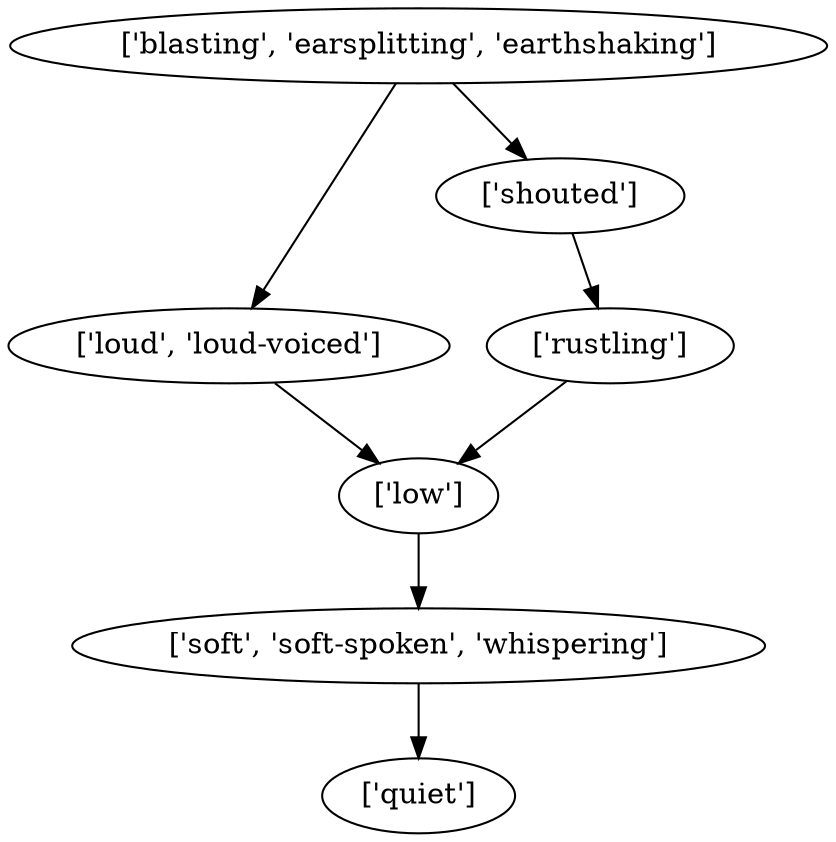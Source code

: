strict digraph  {
	"['loud', 'loud-voiced']" -> "['low']";
	"['low']" -> "['soft', 'soft-spoken', 'whispering']";
	"['rustling']" -> "['low']";
	"['blasting', 'earsplitting', 'earthshaking']" -> "['loud', 'loud-voiced']";
	"['blasting', 'earsplitting', 'earthshaking']" -> "['shouted']";
	"['shouted']" -> "['rustling']";
	"['soft', 'soft-spoken', 'whispering']" -> "['quiet']";
}
